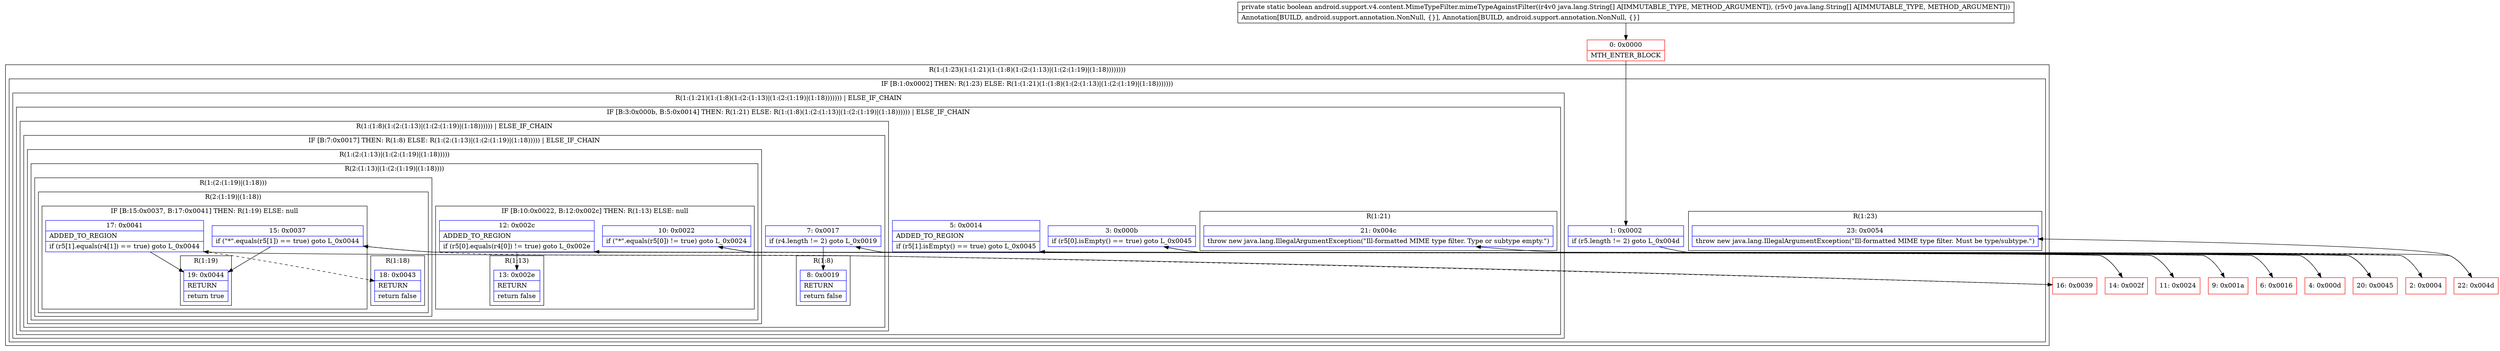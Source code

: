 digraph "CFG forandroid.support.v4.content.MimeTypeFilter.mimeTypeAgainstFilter([Ljava\/lang\/String;[Ljava\/lang\/String;)Z" {
subgraph cluster_Region_1097032279 {
label = "R(1:(1:23)(1:(1:21)(1:(1:8)(1:(2:(1:13)|(1:(2:(1:19)|(1:18))))))))";
node [shape=record,color=blue];
subgraph cluster_IfRegion_2129328644 {
label = "IF [B:1:0x0002] THEN: R(1:23) ELSE: R(1:(1:21)(1:(1:8)(1:(2:(1:13)|(1:(2:(1:19)|(1:18)))))))";
node [shape=record,color=blue];
Node_1 [shape=record,label="{1\:\ 0x0002|if (r5.length != 2) goto L_0x004d\l}"];
subgraph cluster_Region_290942982 {
label = "R(1:23)";
node [shape=record,color=blue];
Node_23 [shape=record,label="{23\:\ 0x0054|throw new java.lang.IllegalArgumentException(\"Ill\-formatted MIME type filter. Must be type\/subtype.\")\l}"];
}
subgraph cluster_Region_1562974510 {
label = "R(1:(1:21)(1:(1:8)(1:(2:(1:13)|(1:(2:(1:19)|(1:18))))))) | ELSE_IF_CHAIN\l";
node [shape=record,color=blue];
subgraph cluster_IfRegion_126007558 {
label = "IF [B:3:0x000b, B:5:0x0014] THEN: R(1:21) ELSE: R(1:(1:8)(1:(2:(1:13)|(1:(2:(1:19)|(1:18)))))) | ELSE_IF_CHAIN\l";
node [shape=record,color=blue];
Node_3 [shape=record,label="{3\:\ 0x000b|if (r5[0].isEmpty() == true) goto L_0x0045\l}"];
Node_5 [shape=record,label="{5\:\ 0x0014|ADDED_TO_REGION\l|if (r5[1].isEmpty() == true) goto L_0x0045\l}"];
subgraph cluster_Region_781273384 {
label = "R(1:21)";
node [shape=record,color=blue];
Node_21 [shape=record,label="{21\:\ 0x004c|throw new java.lang.IllegalArgumentException(\"Ill\-formatted MIME type filter. Type or subtype empty.\")\l}"];
}
subgraph cluster_Region_74238908 {
label = "R(1:(1:8)(1:(2:(1:13)|(1:(2:(1:19)|(1:18)))))) | ELSE_IF_CHAIN\l";
node [shape=record,color=blue];
subgraph cluster_IfRegion_295260790 {
label = "IF [B:7:0x0017] THEN: R(1:8) ELSE: R(1:(2:(1:13)|(1:(2:(1:19)|(1:18))))) | ELSE_IF_CHAIN\l";
node [shape=record,color=blue];
Node_7 [shape=record,label="{7\:\ 0x0017|if (r4.length != 2) goto L_0x0019\l}"];
subgraph cluster_Region_54625226 {
label = "R(1:8)";
node [shape=record,color=blue];
Node_8 [shape=record,label="{8\:\ 0x0019|RETURN\l|return false\l}"];
}
subgraph cluster_Region_666718851 {
label = "R(1:(2:(1:13)|(1:(2:(1:19)|(1:18)))))";
node [shape=record,color=blue];
subgraph cluster_Region_1164856547 {
label = "R(2:(1:13)|(1:(2:(1:19)|(1:18))))";
node [shape=record,color=blue];
subgraph cluster_IfRegion_507493594 {
label = "IF [B:10:0x0022, B:12:0x002c] THEN: R(1:13) ELSE: null";
node [shape=record,color=blue];
Node_10 [shape=record,label="{10\:\ 0x0022|if (\"*\".equals(r5[0]) != true) goto L_0x0024\l}"];
Node_12 [shape=record,label="{12\:\ 0x002c|ADDED_TO_REGION\l|if (r5[0].equals(r4[0]) != true) goto L_0x002e\l}"];
subgraph cluster_Region_292496132 {
label = "R(1:13)";
node [shape=record,color=blue];
Node_13 [shape=record,label="{13\:\ 0x002e|RETURN\l|return false\l}"];
}
}
subgraph cluster_Region_1552634592 {
label = "R(1:(2:(1:19)|(1:18)))";
node [shape=record,color=blue];
subgraph cluster_Region_1798636742 {
label = "R(2:(1:19)|(1:18))";
node [shape=record,color=blue];
subgraph cluster_IfRegion_143633430 {
label = "IF [B:15:0x0037, B:17:0x0041] THEN: R(1:19) ELSE: null";
node [shape=record,color=blue];
Node_15 [shape=record,label="{15\:\ 0x0037|if (\"*\".equals(r5[1]) == true) goto L_0x0044\l}"];
Node_17 [shape=record,label="{17\:\ 0x0041|ADDED_TO_REGION\l|if (r5[1].equals(r4[1]) == true) goto L_0x0044\l}"];
subgraph cluster_Region_1611712768 {
label = "R(1:19)";
node [shape=record,color=blue];
Node_19 [shape=record,label="{19\:\ 0x0044|RETURN\l|return true\l}"];
}
}
subgraph cluster_Region_1711967152 {
label = "R(1:18)";
node [shape=record,color=blue];
Node_18 [shape=record,label="{18\:\ 0x0043|RETURN\l|return false\l}"];
}
}
}
}
}
}
}
}
}
}
}
Node_0 [shape=record,color=red,label="{0\:\ 0x0000|MTH_ENTER_BLOCK\l}"];
Node_2 [shape=record,color=red,label="{2\:\ 0x0004}"];
Node_4 [shape=record,color=red,label="{4\:\ 0x000d}"];
Node_6 [shape=record,color=red,label="{6\:\ 0x0016}"];
Node_9 [shape=record,color=red,label="{9\:\ 0x001a}"];
Node_11 [shape=record,color=red,label="{11\:\ 0x0024}"];
Node_14 [shape=record,color=red,label="{14\:\ 0x002f}"];
Node_16 [shape=record,color=red,label="{16\:\ 0x0039}"];
Node_20 [shape=record,color=red,label="{20\:\ 0x0045}"];
Node_22 [shape=record,color=red,label="{22\:\ 0x004d}"];
MethodNode[shape=record,label="{private static boolean android.support.v4.content.MimeTypeFilter.mimeTypeAgainstFilter((r4v0 java.lang.String[] A[IMMUTABLE_TYPE, METHOD_ARGUMENT]), (r5v0 java.lang.String[] A[IMMUTABLE_TYPE, METHOD_ARGUMENT]))  | Annotation[BUILD, android.support.annotation.NonNull, \{\}], Annotation[BUILD, android.support.annotation.NonNull, \{\}]\l}"];
MethodNode -> Node_0;
Node_1 -> Node_2[style=dashed];
Node_1 -> Node_22;
Node_3 -> Node_4[style=dashed];
Node_3 -> Node_20;
Node_5 -> Node_6[style=dashed];
Node_5 -> Node_20;
Node_7 -> Node_8;
Node_7 -> Node_9[style=dashed];
Node_10 -> Node_11;
Node_10 -> Node_14[style=dashed];
Node_12 -> Node_13;
Node_12 -> Node_14[style=dashed];
Node_15 -> Node_16[style=dashed];
Node_15 -> Node_19;
Node_17 -> Node_18[style=dashed];
Node_17 -> Node_19;
Node_0 -> Node_1;
Node_2 -> Node_3;
Node_4 -> Node_5;
Node_6 -> Node_7;
Node_9 -> Node_10;
Node_11 -> Node_12;
Node_14 -> Node_15;
Node_16 -> Node_17;
Node_20 -> Node_21;
Node_22 -> Node_23;
}


